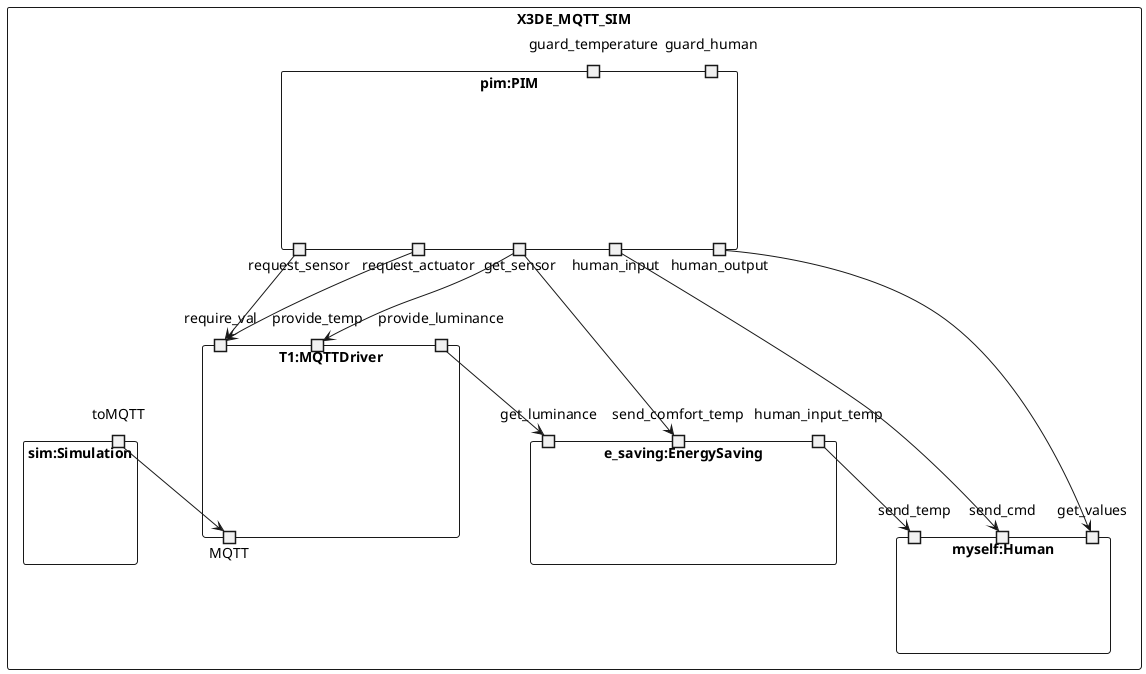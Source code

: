 @startuml
rectangle X3DE_MQTT_SIM { 
    rectangle T1:MQTTDriver{ 
        portin provide_temp 
        portin provide_luminance
        portin require_val 
        portout MQTT 
    } 
    rectangle pim:PIM{ 
        portout get_sensor 
        portout request_sensor 
        portout request_actuator
        portout human_input  
        portout human_output 
        portin guard_temperature 
        portin guard_human 
    } 
    rectangle myself:Human{ 
        port send_cmd
        port send_temp
        portin get_values 
    } 

    rectangle e_saving:EnergySaving{
        portin get_luminance
        portin human_input_temp
        port send_comfort_temp
    }

    rectangle sim:Simulation{ 
        port toMQTT 
    } 
} 

human_input --> send_cmd
get_sensor --> provide_temp 
human_input_temp --> send_temp
get_sensor --> send_comfort_temp

request_sensor --> require_val 
request_actuator --> require_val 
human_output ---> get_values

toMQTT --> MQTT

provide_luminance --> get_luminance
@enduml
